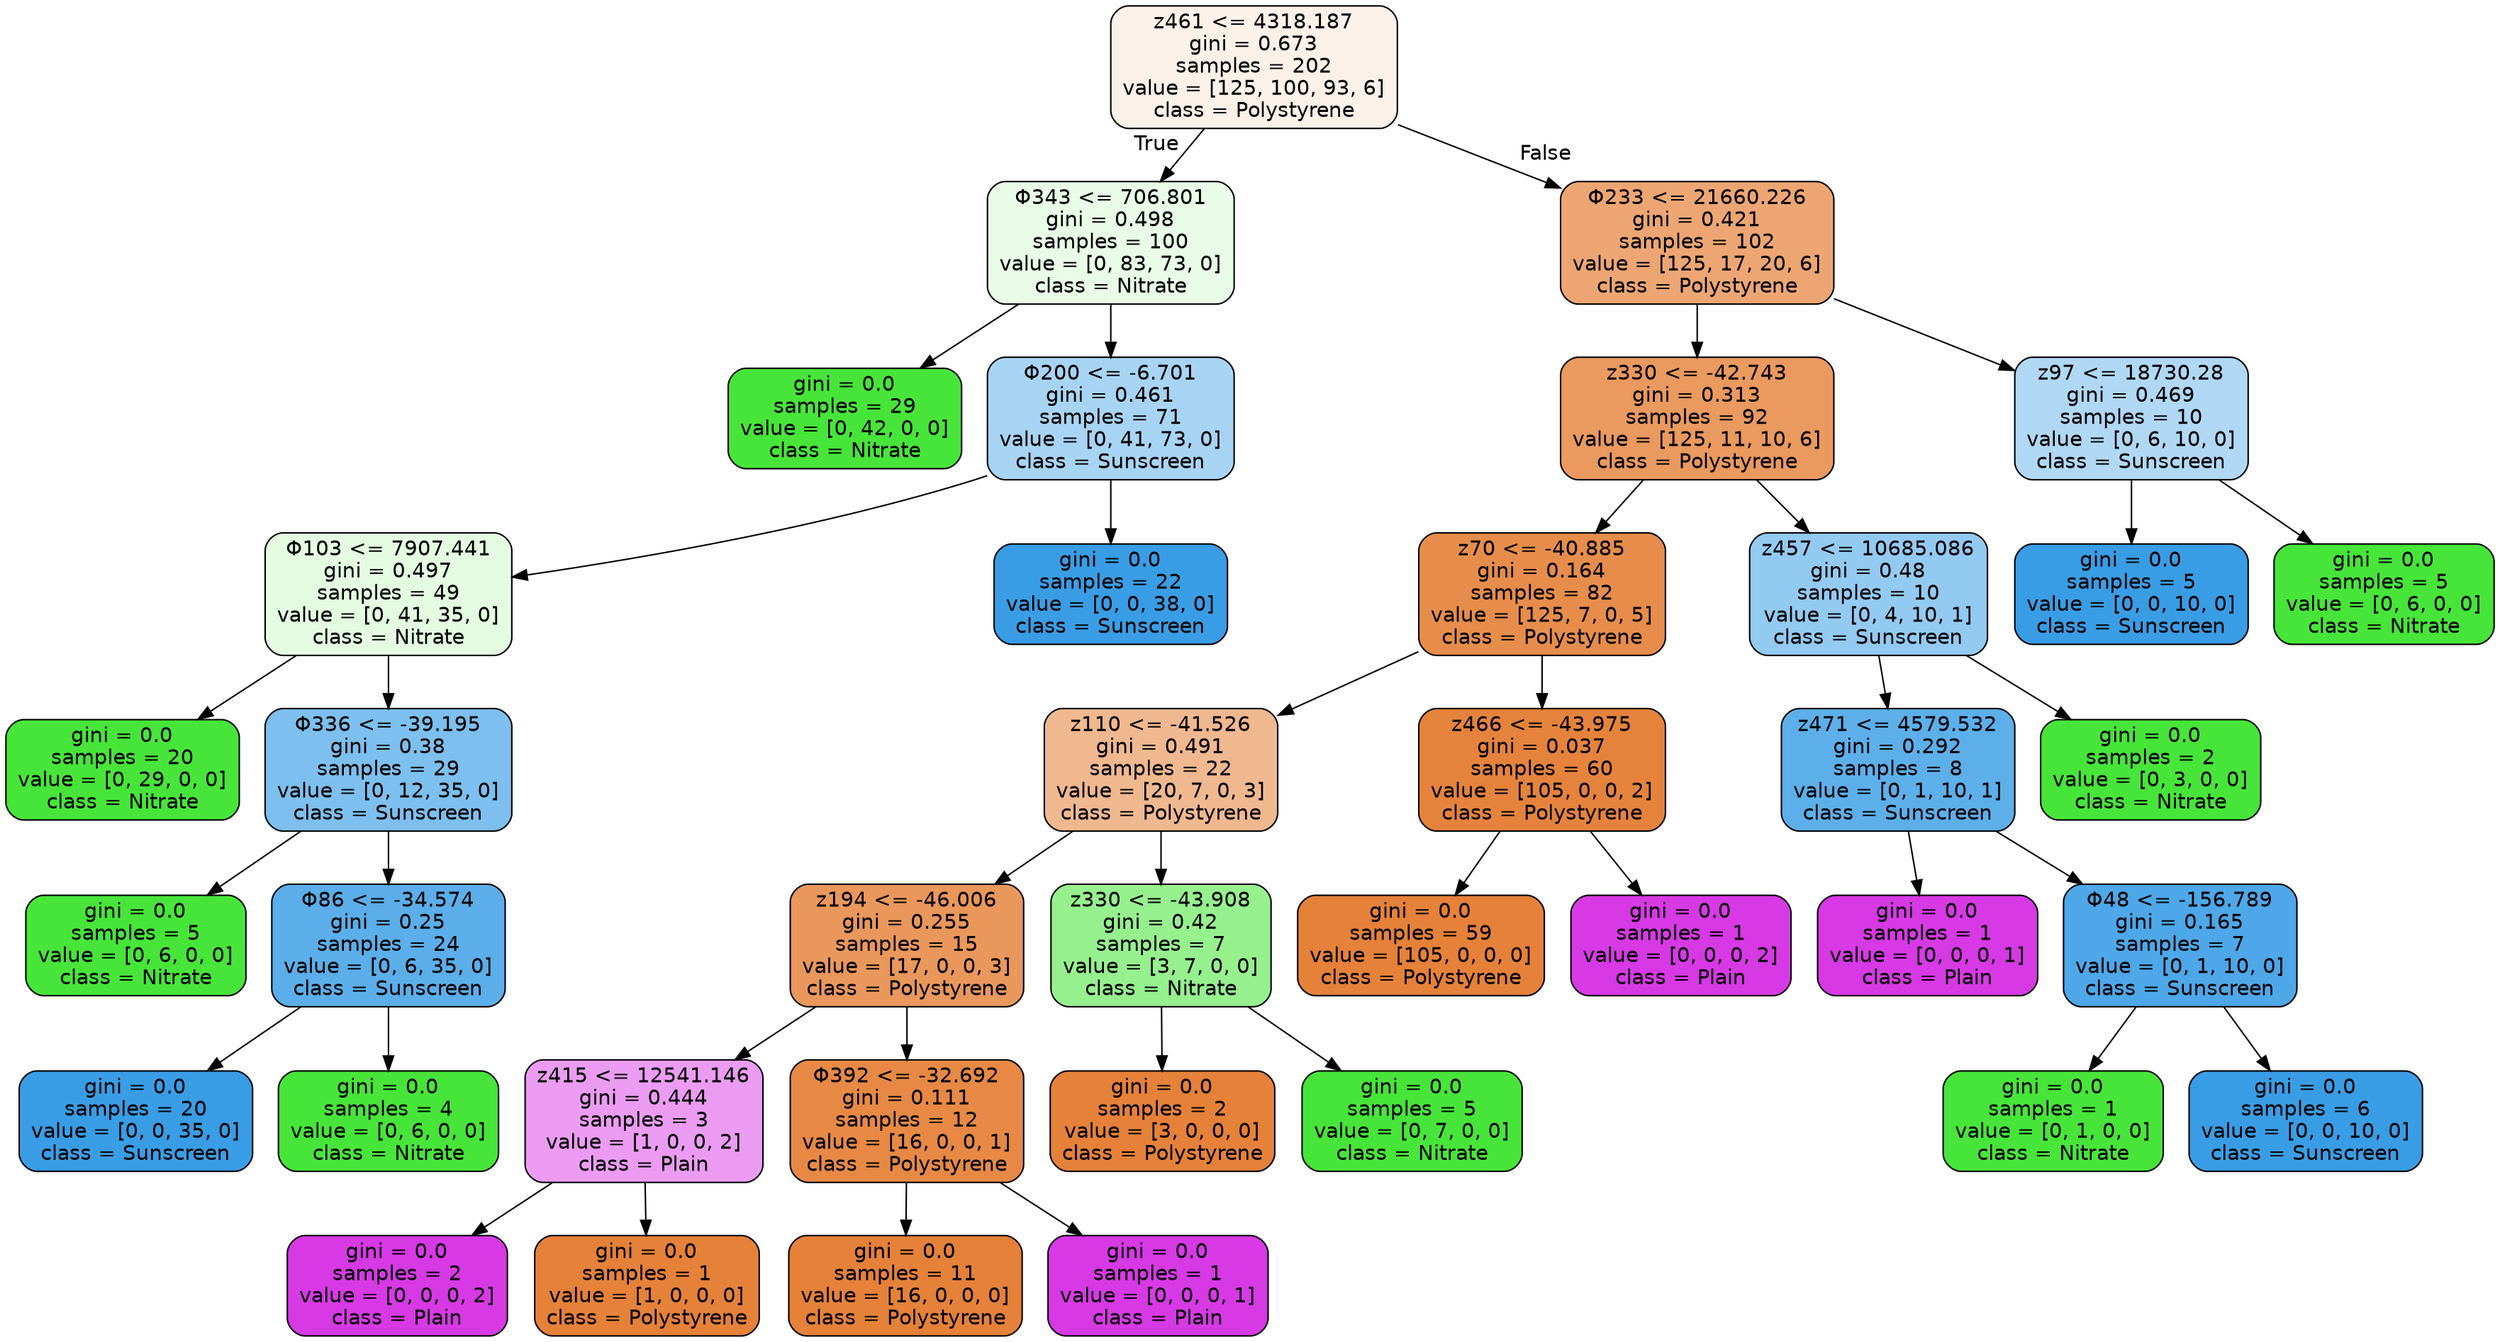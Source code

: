 digraph Tree {
node [shape=box, style="filled, rounded", color="black", fontname="helvetica"] ;
edge [fontname="helvetica"] ;
0 [label="z461 <= 4318.187\ngini = 0.673\nsamples = 202\nvalue = [125, 100, 93, 6]\nclass = Polystyrene", fillcolor="#fcf1e9"] ;
1 [label="Φ343 <= 706.801\ngini = 0.498\nsamples = 100\nvalue = [0, 83, 73, 0]\nclass = Nitrate", fillcolor="#e9fce7"] ;
0 -> 1 [labeldistance=2.5, labelangle=45, headlabel="True"] ;
2 [label="gini = 0.0\nsamples = 29\nvalue = [0, 42, 0, 0]\nclass = Nitrate", fillcolor="#47e539"] ;
1 -> 2 ;
3 [label="Φ200 <= -6.701\ngini = 0.461\nsamples = 71\nvalue = [0, 41, 73, 0]\nclass = Sunscreen", fillcolor="#a8d4f4"] ;
1 -> 3 ;
4 [label="Φ103 <= 7907.441\ngini = 0.497\nsamples = 49\nvalue = [0, 41, 35, 0]\nclass = Nitrate", fillcolor="#e4fbe2"] ;
3 -> 4 ;
5 [label="gini = 0.0\nsamples = 20\nvalue = [0, 29, 0, 0]\nclass = Nitrate", fillcolor="#47e539"] ;
4 -> 5 ;
6 [label="Φ336 <= -39.195\ngini = 0.38\nsamples = 29\nvalue = [0, 12, 35, 0]\nclass = Sunscreen", fillcolor="#7dbfee"] ;
4 -> 6 ;
7 [label="gini = 0.0\nsamples = 5\nvalue = [0, 6, 0, 0]\nclass = Nitrate", fillcolor="#47e539"] ;
6 -> 7 ;
8 [label="Φ86 <= -34.574\ngini = 0.25\nsamples = 24\nvalue = [0, 6, 35, 0]\nclass = Sunscreen", fillcolor="#5baee9"] ;
6 -> 8 ;
9 [label="gini = 0.0\nsamples = 20\nvalue = [0, 0, 35, 0]\nclass = Sunscreen", fillcolor="#399de5"] ;
8 -> 9 ;
10 [label="gini = 0.0\nsamples = 4\nvalue = [0, 6, 0, 0]\nclass = Nitrate", fillcolor="#47e539"] ;
8 -> 10 ;
11 [label="gini = 0.0\nsamples = 22\nvalue = [0, 0, 38, 0]\nclass = Sunscreen", fillcolor="#399de5"] ;
3 -> 11 ;
12 [label="Φ233 <= 21660.226\ngini = 0.421\nsamples = 102\nvalue = [125, 17, 20, 6]\nclass = Polystyrene", fillcolor="#eda673"] ;
0 -> 12 [labeldistance=2.5, labelangle=-45, headlabel="False"] ;
13 [label="z330 <= -42.743\ngini = 0.313\nsamples = 92\nvalue = [125, 11, 10, 6]\nclass = Polystyrene", fillcolor="#ea995f"] ;
12 -> 13 ;
14 [label="z70 <= -40.885\ngini = 0.164\nsamples = 82\nvalue = [125, 7, 0, 5]\nclass = Polystyrene", fillcolor="#e78d4b"] ;
13 -> 14 ;
15 [label="z110 <= -41.526\ngini = 0.491\nsamples = 22\nvalue = [20, 7, 0, 3]\nclass = Polystyrene", fillcolor="#f0b88f"] ;
14 -> 15 ;
16 [label="z194 <= -46.006\ngini = 0.255\nsamples = 15\nvalue = [17, 0, 0, 3]\nclass = Polystyrene", fillcolor="#ea975c"] ;
15 -> 16 ;
17 [label="z415 <= 12541.146\ngini = 0.444\nsamples = 3\nvalue = [1, 0, 0, 2]\nclass = Plain", fillcolor="#eb9cf2"] ;
16 -> 17 ;
18 [label="gini = 0.0\nsamples = 2\nvalue = [0, 0, 0, 2]\nclass = Plain", fillcolor="#d739e5"] ;
17 -> 18 ;
19 [label="gini = 0.0\nsamples = 1\nvalue = [1, 0, 0, 0]\nclass = Polystyrene", fillcolor="#e58139"] ;
17 -> 19 ;
20 [label="Φ392 <= -32.692\ngini = 0.111\nsamples = 12\nvalue = [16, 0, 0, 1]\nclass = Polystyrene", fillcolor="#e78945"] ;
16 -> 20 ;
21 [label="gini = 0.0\nsamples = 11\nvalue = [16, 0, 0, 0]\nclass = Polystyrene", fillcolor="#e58139"] ;
20 -> 21 ;
22 [label="gini = 0.0\nsamples = 1\nvalue = [0, 0, 0, 1]\nclass = Plain", fillcolor="#d739e5"] ;
20 -> 22 ;
23 [label="z330 <= -43.908\ngini = 0.42\nsamples = 7\nvalue = [3, 7, 0, 0]\nclass = Nitrate", fillcolor="#96f08e"] ;
15 -> 23 ;
24 [label="gini = 0.0\nsamples = 2\nvalue = [3, 0, 0, 0]\nclass = Polystyrene", fillcolor="#e58139"] ;
23 -> 24 ;
25 [label="gini = 0.0\nsamples = 5\nvalue = [0, 7, 0, 0]\nclass = Nitrate", fillcolor="#47e539"] ;
23 -> 25 ;
26 [label="z466 <= -43.975\ngini = 0.037\nsamples = 60\nvalue = [105, 0, 0, 2]\nclass = Polystyrene", fillcolor="#e5833d"] ;
14 -> 26 ;
27 [label="gini = 0.0\nsamples = 59\nvalue = [105, 0, 0, 0]\nclass = Polystyrene", fillcolor="#e58139"] ;
26 -> 27 ;
28 [label="gini = 0.0\nsamples = 1\nvalue = [0, 0, 0, 2]\nclass = Plain", fillcolor="#d739e5"] ;
26 -> 28 ;
29 [label="z457 <= 10685.086\ngini = 0.48\nsamples = 10\nvalue = [0, 4, 10, 1]\nclass = Sunscreen", fillcolor="#93caf1"] ;
13 -> 29 ;
30 [label="z471 <= 4579.532\ngini = 0.292\nsamples = 8\nvalue = [0, 1, 10, 1]\nclass = Sunscreen", fillcolor="#5dafea"] ;
29 -> 30 ;
31 [label="gini = 0.0\nsamples = 1\nvalue = [0, 0, 0, 1]\nclass = Plain", fillcolor="#d739e5"] ;
30 -> 31 ;
32 [label="Φ48 <= -156.789\ngini = 0.165\nsamples = 7\nvalue = [0, 1, 10, 0]\nclass = Sunscreen", fillcolor="#4da7e8"] ;
30 -> 32 ;
33 [label="gini = 0.0\nsamples = 1\nvalue = [0, 1, 0, 0]\nclass = Nitrate", fillcolor="#47e539"] ;
32 -> 33 ;
34 [label="gini = 0.0\nsamples = 6\nvalue = [0, 0, 10, 0]\nclass = Sunscreen", fillcolor="#399de5"] ;
32 -> 34 ;
35 [label="gini = 0.0\nsamples = 2\nvalue = [0, 3, 0, 0]\nclass = Nitrate", fillcolor="#47e539"] ;
29 -> 35 ;
36 [label="z97 <= 18730.28\ngini = 0.469\nsamples = 10\nvalue = [0, 6, 10, 0]\nclass = Sunscreen", fillcolor="#b0d8f5"] ;
12 -> 36 ;
37 [label="gini = 0.0\nsamples = 5\nvalue = [0, 0, 10, 0]\nclass = Sunscreen", fillcolor="#399de5"] ;
36 -> 37 ;
38 [label="gini = 0.0\nsamples = 5\nvalue = [0, 6, 0, 0]\nclass = Nitrate", fillcolor="#47e539"] ;
36 -> 38 ;
}